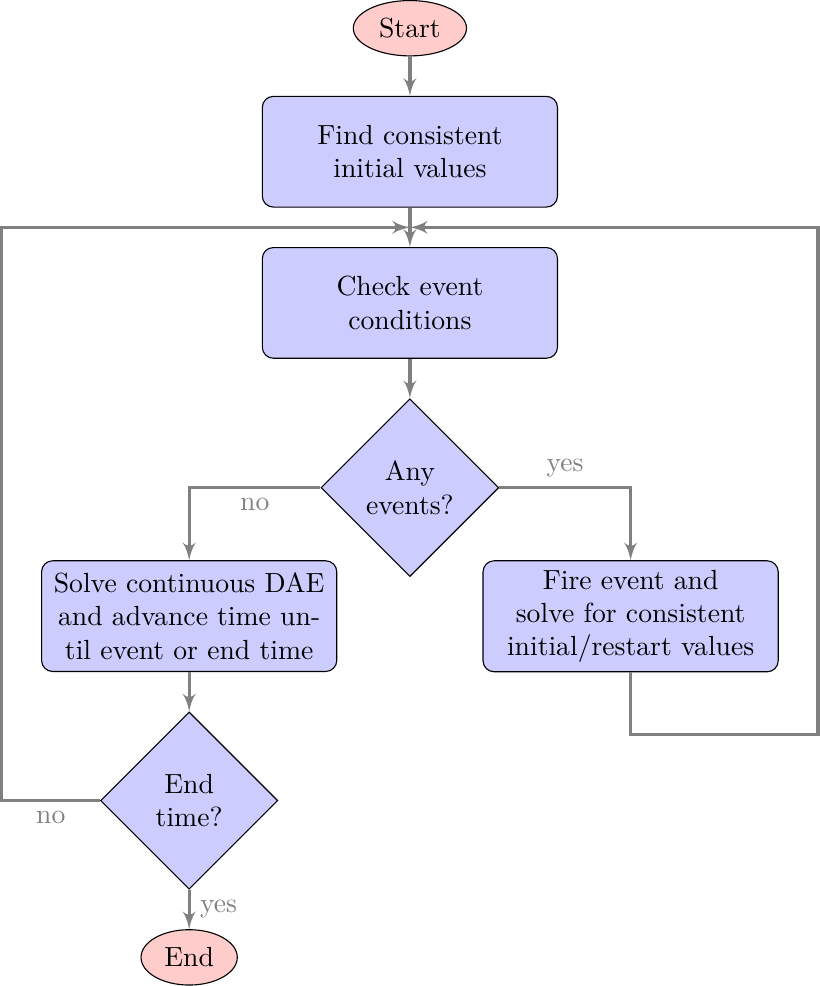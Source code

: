 \RequirePackage{luatex85,shellesc}
\documentclass[tikz]{standalone}

\usepackage{fontspec}
\usepackage{tikz}
\usetikzlibrary{shapes,arrows,positioning}
\begin{document}
\pagestyle{empty}

\tikzstyle{decision} = [diamond, draw, fill=blue!20,
    text width=4.5em, text badly centered, node distance=0.5cm, inner sep=0pt]
\tikzstyle{block} = [rectangle, draw, fill=blue!20,
    text width=10em, text centered, rounded corners, minimum height=4em]
\tikzstyle{line} = [draw, very thick, color=black!50, -latex']
\tikzstyle{cloud} = [draw, ellipse,fill=red!20, node distance=0.5cm,
    minimum height=2em]
    
\begin{tikzpicture}[node distance = 0.5cm, auto]
    % Place nodes
    \node [cloud] (start) {Start};
    \node [block, below       = of start]   (find)    {Find consistent initial values};
    \node [block, below       = of find]    (check)   {Check event conditions};
    \node [decision, below    = of check]   (any)     {Any events?};
    \node [block, below left  = of any]     (solve)   {Solve continuous DAE and advance time until event or end time};
    \node [block, below right = of any]     (fire)    {Fire event and solve for consistent initial/restart values};
    \node [decision, below    = of solve]   (endtime) {End time?};
    \node [cloud, below       = of endtime] (end)     {End};

    % Draw edges
    \path [line] (start) -- (find);
    \path [line] (find) -- coordinate[midway](m) (check);
    \path [line] (check) -- (any);
    \path [line] (any) -| node [near start] {no} (solve);
    \path [line] (any) -| node [near start] {yes} (fire);
    \path [line] (fire) -- ++(0,-1.5) -| ([xshift=0.5cm]fire.east) |- (m);
    \path [line] (endtime.west) -| node [near start] {no} ([xshift=-0.5cm]solve.west) |- (m);
    \path [line] (solve) -- (endtime);
    \path [line] (endtime) -- node {yes} (end);
\end{tikzpicture}

\end{document}
